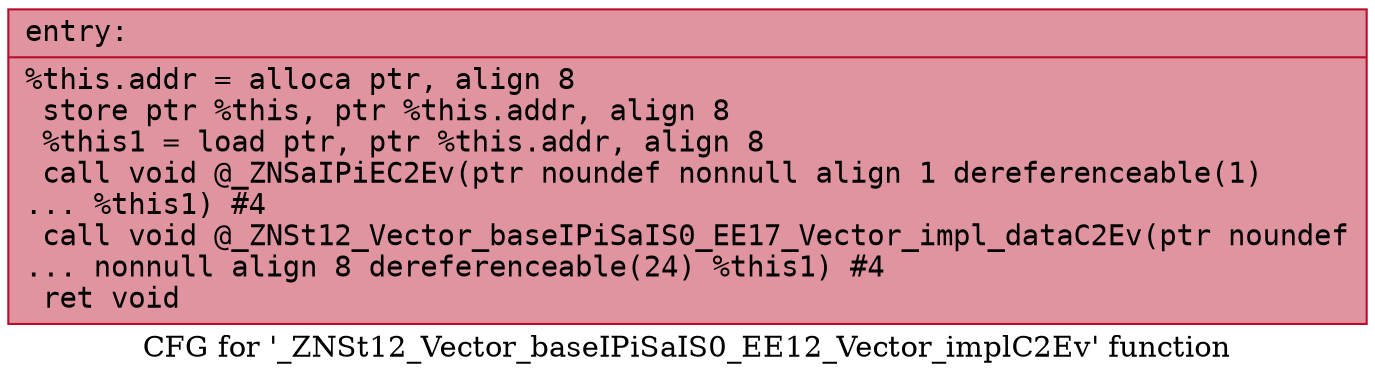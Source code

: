 digraph "CFG for '_ZNSt12_Vector_baseIPiSaIS0_EE12_Vector_implC2Ev' function" {
	label="CFG for '_ZNSt12_Vector_baseIPiSaIS0_EE12_Vector_implC2Ev' function";

	Node0x56285ac705f0 [shape=record,color="#b70d28ff", style=filled, fillcolor="#b70d2870" fontname="Courier",label="{entry:\l|  %this.addr = alloca ptr, align 8\l  store ptr %this, ptr %this.addr, align 8\l  %this1 = load ptr, ptr %this.addr, align 8\l  call void @_ZNSaIPiEC2Ev(ptr noundef nonnull align 1 dereferenceable(1)\l... %this1) #4\l  call void @_ZNSt12_Vector_baseIPiSaIS0_EE17_Vector_impl_dataC2Ev(ptr noundef\l... nonnull align 8 dereferenceable(24) %this1) #4\l  ret void\l}"];
}
